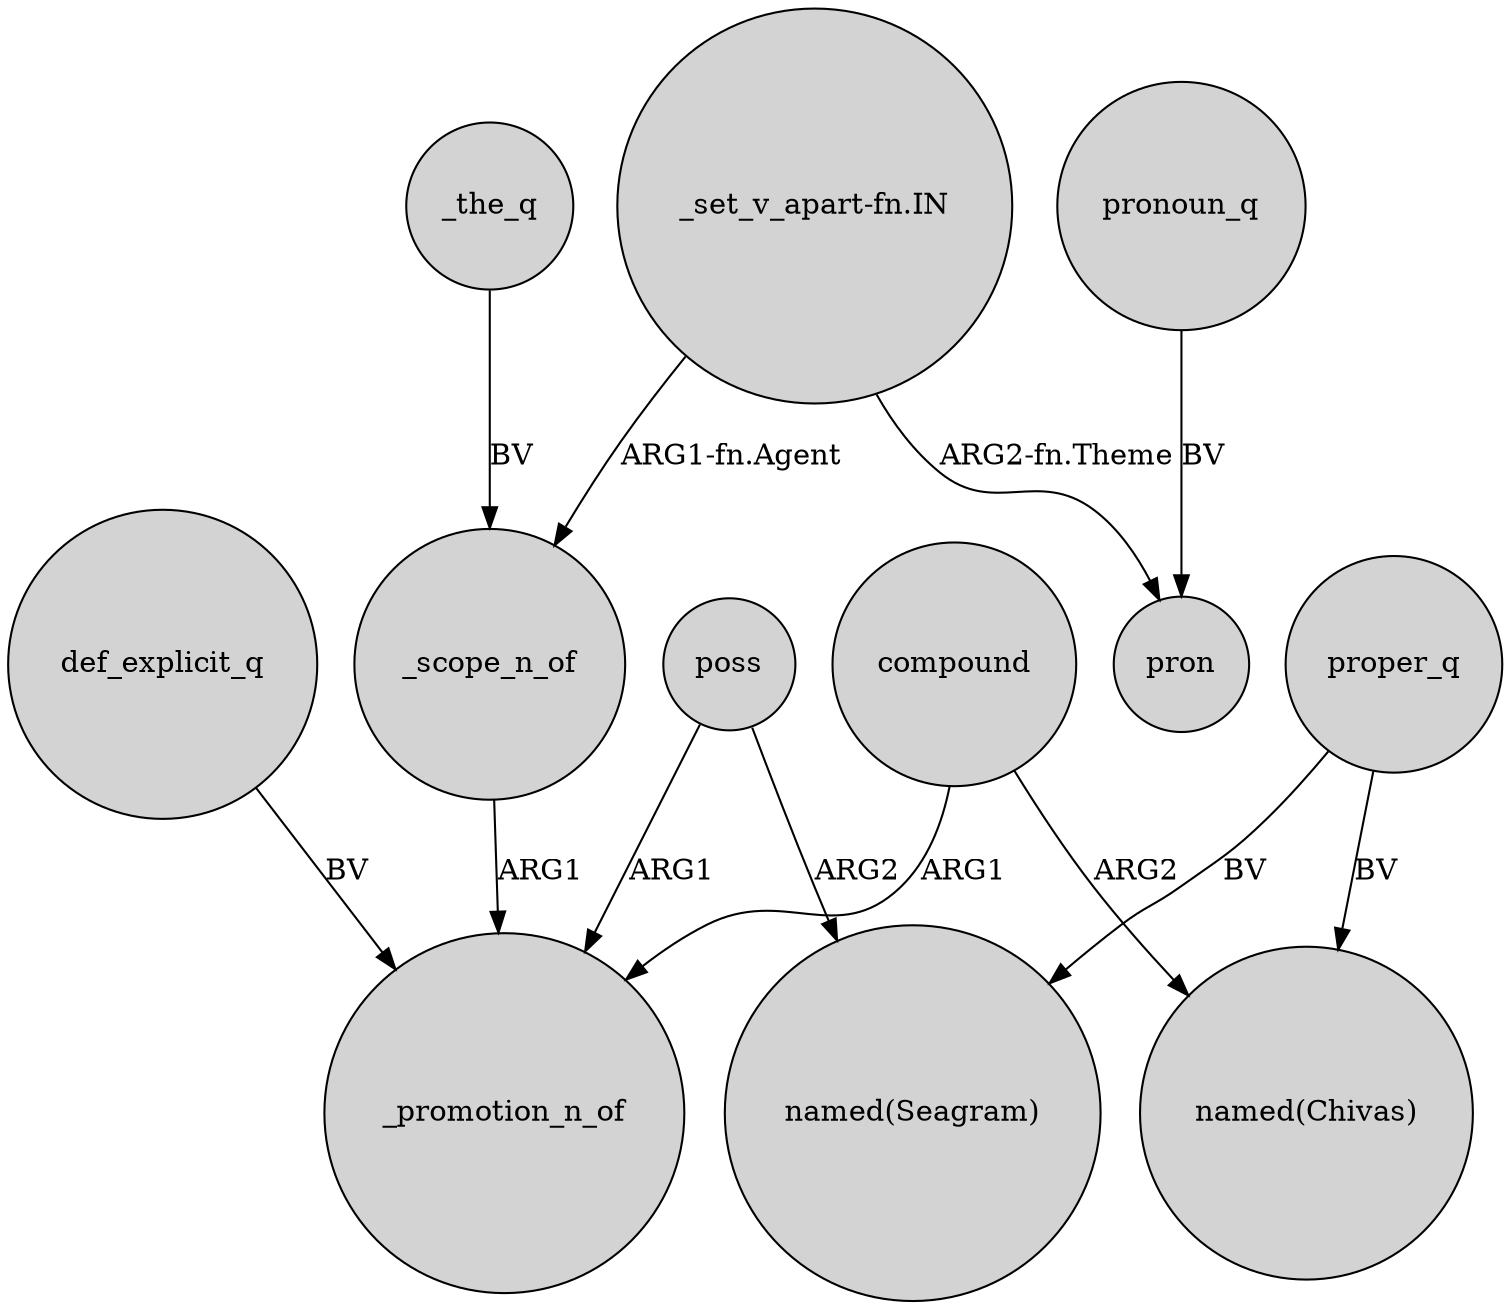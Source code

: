 digraph {
	node [shape=circle style=filled]
	poss -> _promotion_n_of [label=ARG1]
	_scope_n_of -> _promotion_n_of [label=ARG1]
	poss -> "named(Seagram)" [label=ARG2]
	"_set_v_apart-fn.IN" -> _scope_n_of [label="ARG1-fn.Agent"]
	_the_q -> _scope_n_of [label=BV]
	compound -> _promotion_n_of [label=ARG1]
	"_set_v_apart-fn.IN" -> pron [label="ARG2-fn.Theme"]
	def_explicit_q -> _promotion_n_of [label=BV]
	proper_q -> "named(Chivas)" [label=BV]
	compound -> "named(Chivas)" [label=ARG2]
	proper_q -> "named(Seagram)" [label=BV]
	pronoun_q -> pron [label=BV]
}
